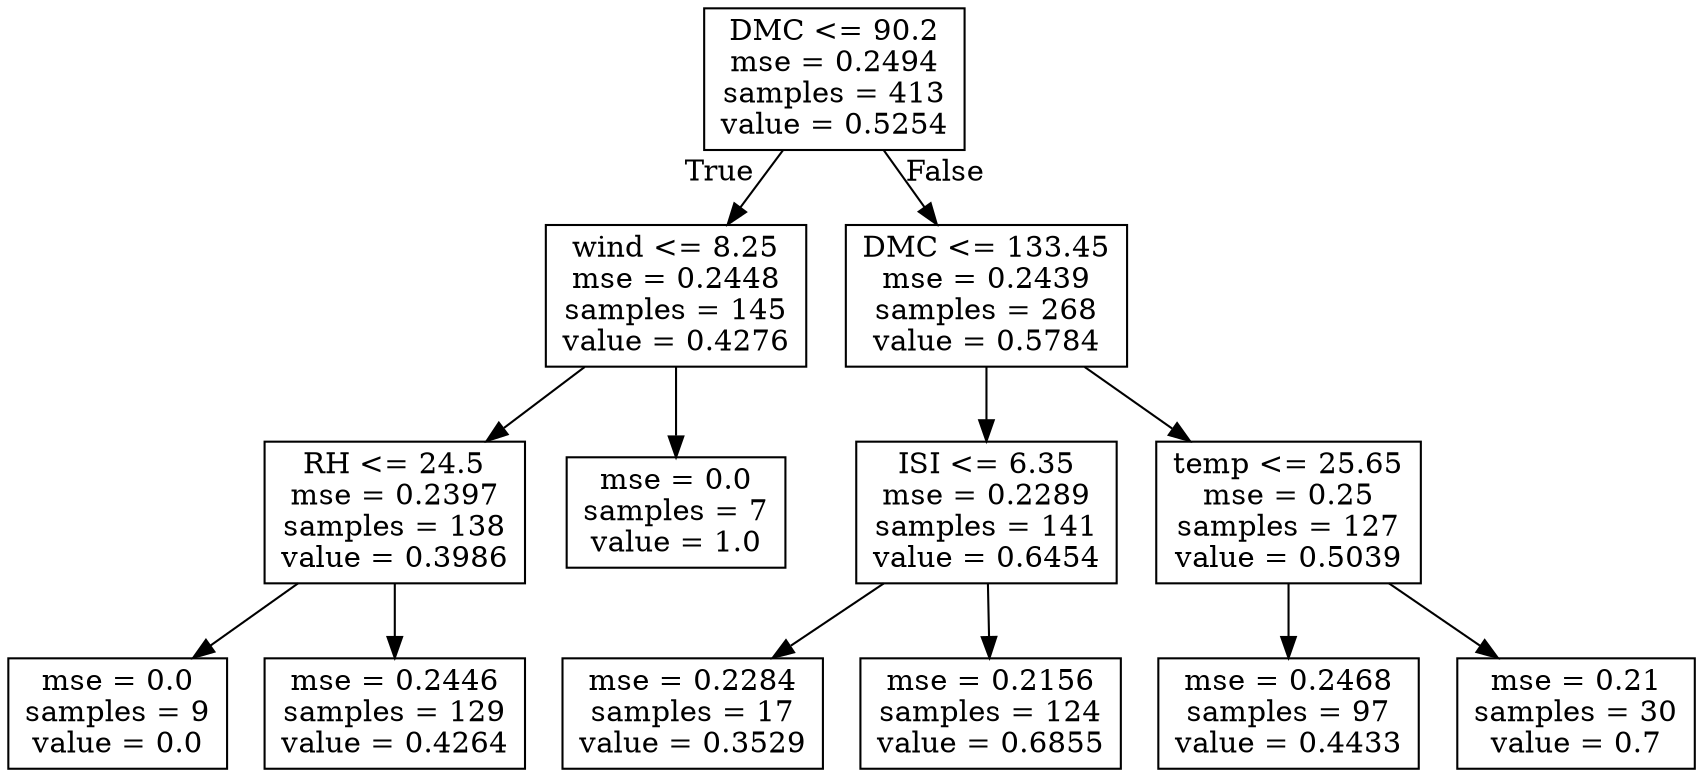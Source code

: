 digraph Tree {
node [shape=box] ;
0 [label="DMC <= 90.2\nmse = 0.2494\nsamples = 413\nvalue = 0.5254"] ;
1 [label="wind <= 8.25\nmse = 0.2448\nsamples = 145\nvalue = 0.4276"] ;
0 -> 1 [labeldistance=2.5, labelangle=45, headlabel="True"] ;
2 [label="RH <= 24.5\nmse = 0.2397\nsamples = 138\nvalue = 0.3986"] ;
1 -> 2 ;
3 [label="mse = 0.0\nsamples = 9\nvalue = 0.0"] ;
2 -> 3 ;
4 [label="mse = 0.2446\nsamples = 129\nvalue = 0.4264"] ;
2 -> 4 ;
5 [label="mse = 0.0\nsamples = 7\nvalue = 1.0"] ;
1 -> 5 ;
6 [label="DMC <= 133.45\nmse = 0.2439\nsamples = 268\nvalue = 0.5784"] ;
0 -> 6 [labeldistance=2.5, labelangle=-45, headlabel="False"] ;
7 [label="ISI <= 6.35\nmse = 0.2289\nsamples = 141\nvalue = 0.6454"] ;
6 -> 7 ;
8 [label="mse = 0.2284\nsamples = 17\nvalue = 0.3529"] ;
7 -> 8 ;
9 [label="mse = 0.2156\nsamples = 124\nvalue = 0.6855"] ;
7 -> 9 ;
10 [label="temp <= 25.65\nmse = 0.25\nsamples = 127\nvalue = 0.5039"] ;
6 -> 10 ;
11 [label="mse = 0.2468\nsamples = 97\nvalue = 0.4433"] ;
10 -> 11 ;
12 [label="mse = 0.21\nsamples = 30\nvalue = 0.7"] ;
10 -> 12 ;
}